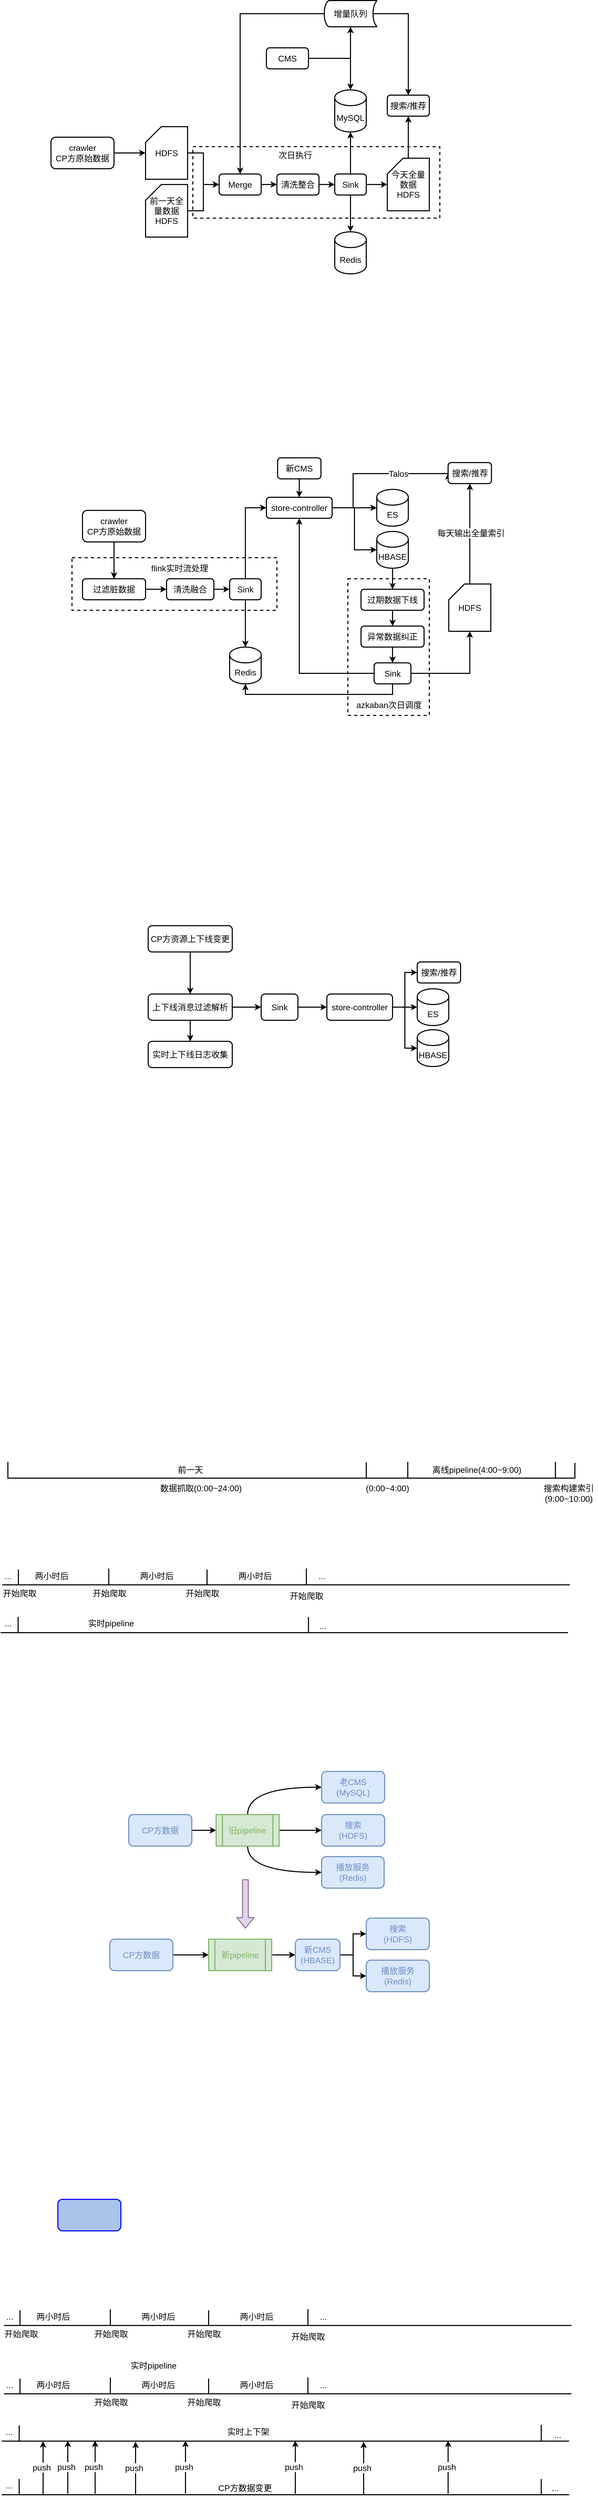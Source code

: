 <mxfile version="14.2.7" type="github">
  <diagram id="VjVRpiudHXe4usmQhJof" name="第 1 页">
    <mxGraphModel dx="1426" dy="844" grid="0" gridSize="10" guides="1" tooltips="1" connect="1" arrows="1" fold="1" page="1" pageScale="1" pageWidth="1169" pageHeight="827" math="0" shadow="0">
      <root>
        <mxCell id="0" />
        <mxCell id="1" parent="0" />
        <mxCell id="4UaUl_g-EKsj6W3iqg6l-78" value="" style="rounded=0;whiteSpace=wrap;html=1;strokeWidth=2;fontSize=16;dashed=1;" vertex="1" parent="1">
          <mxGeometry x="685" y="1210" width="155" height="260" as="geometry" />
        </mxCell>
        <mxCell id="4UaUl_g-EKsj6W3iqg6l-38" value="" style="rounded=0;whiteSpace=wrap;html=1;strokeWidth=2;fontSize=16;dashed=1;" vertex="1" parent="1">
          <mxGeometry x="160" y="1170" width="390" height="100" as="geometry" />
        </mxCell>
        <mxCell id="4UaUl_g-EKsj6W3iqg6l-20" value="" style="rounded=0;whiteSpace=wrap;html=1;strokeWidth=2;fontSize=16;dashed=1;" vertex="1" parent="1">
          <mxGeometry x="390" y="388" width="470" height="136" as="geometry" />
        </mxCell>
        <mxCell id="4UaUl_g-EKsj6W3iqg6l-3" value="" style="edgeStyle=orthogonalEdgeStyle;rounded=0;orthogonalLoop=1;jettySize=auto;html=1;fontSize=16;strokeWidth=2;" edge="1" parent="1" source="4UaUl_g-EKsj6W3iqg6l-1" target="4UaUl_g-EKsj6W3iqg6l-2">
          <mxGeometry relative="1" as="geometry" />
        </mxCell>
        <mxCell id="4UaUl_g-EKsj6W3iqg6l-1" value="crawler&lt;br style=&quot;font-size: 16px;&quot;&gt;CP方原始数据" style="rounded=1;whiteSpace=wrap;html=1;strokeWidth=2;fontSize=16;" vertex="1" parent="1">
          <mxGeometry x="120" y="370" width="120" height="60" as="geometry" />
        </mxCell>
        <mxCell id="4UaUl_g-EKsj6W3iqg6l-6" style="edgeStyle=orthogonalEdgeStyle;rounded=0;orthogonalLoop=1;jettySize=auto;html=1;exitX=1;exitY=0.5;exitDx=0;exitDy=0;exitPerimeter=0;entryX=0;entryY=0.5;entryDx=0;entryDy=0;strokeWidth=2;fontSize=16;" edge="1" parent="1" source="4UaUl_g-EKsj6W3iqg6l-2" target="4UaUl_g-EKsj6W3iqg6l-5">
          <mxGeometry relative="1" as="geometry" />
        </mxCell>
        <mxCell id="4UaUl_g-EKsj6W3iqg6l-2" value="HDFS" style="shape=card;whiteSpace=wrap;html=1;strokeWidth=2;fontSize=16;" vertex="1" parent="1">
          <mxGeometry x="300" y="350" width="80" height="100" as="geometry" />
        </mxCell>
        <mxCell id="4UaUl_g-EKsj6W3iqg6l-7" style="edgeStyle=orthogonalEdgeStyle;rounded=0;orthogonalLoop=1;jettySize=auto;html=1;exitX=1;exitY=0.5;exitDx=0;exitDy=0;exitPerimeter=0;entryX=0;entryY=0.5;entryDx=0;entryDy=0;strokeWidth=2;fontSize=16;" edge="1" parent="1" source="4UaUl_g-EKsj6W3iqg6l-4" target="4UaUl_g-EKsj6W3iqg6l-5">
          <mxGeometry relative="1" as="geometry" />
        </mxCell>
        <mxCell id="4UaUl_g-EKsj6W3iqg6l-4" value="前一天全量数据&lt;br&gt;HDFS" style="shape=card;whiteSpace=wrap;html=1;strokeWidth=2;fontSize=16;" vertex="1" parent="1">
          <mxGeometry x="300" y="460" width="80" height="100" as="geometry" />
        </mxCell>
        <mxCell id="4UaUl_g-EKsj6W3iqg6l-9" value="" style="edgeStyle=orthogonalEdgeStyle;rounded=0;orthogonalLoop=1;jettySize=auto;html=1;strokeWidth=2;fontSize=16;" edge="1" parent="1" source="4UaUl_g-EKsj6W3iqg6l-5" target="4UaUl_g-EKsj6W3iqg6l-8">
          <mxGeometry relative="1" as="geometry" />
        </mxCell>
        <mxCell id="4UaUl_g-EKsj6W3iqg6l-5" value="Merge" style="rounded=1;whiteSpace=wrap;html=1;strokeWidth=2;fontSize=16;" vertex="1" parent="1">
          <mxGeometry x="440" y="440" width="80" height="40" as="geometry" />
        </mxCell>
        <mxCell id="4UaUl_g-EKsj6W3iqg6l-11" value="" style="edgeStyle=orthogonalEdgeStyle;rounded=0;orthogonalLoop=1;jettySize=auto;html=1;strokeWidth=2;fontSize=16;" edge="1" parent="1" source="4UaUl_g-EKsj6W3iqg6l-8" target="4UaUl_g-EKsj6W3iqg6l-10">
          <mxGeometry relative="1" as="geometry" />
        </mxCell>
        <mxCell id="4UaUl_g-EKsj6W3iqg6l-8" value="清洗整合" style="rounded=1;whiteSpace=wrap;html=1;strokeWidth=2;fontSize=16;" vertex="1" parent="1">
          <mxGeometry x="550" y="440" width="80" height="40" as="geometry" />
        </mxCell>
        <mxCell id="4UaUl_g-EKsj6W3iqg6l-13" value="" style="edgeStyle=orthogonalEdgeStyle;rounded=0;orthogonalLoop=1;jettySize=auto;html=1;strokeWidth=2;fontSize=16;" edge="1" parent="1" source="4UaUl_g-EKsj6W3iqg6l-10" target="4UaUl_g-EKsj6W3iqg6l-12">
          <mxGeometry relative="1" as="geometry" />
        </mxCell>
        <mxCell id="4UaUl_g-EKsj6W3iqg6l-15" value="" style="edgeStyle=orthogonalEdgeStyle;rounded=0;orthogonalLoop=1;jettySize=auto;html=1;strokeWidth=2;fontSize=16;" edge="1" parent="1" source="4UaUl_g-EKsj6W3iqg6l-10" target="4UaUl_g-EKsj6W3iqg6l-14">
          <mxGeometry relative="1" as="geometry" />
        </mxCell>
        <mxCell id="4UaUl_g-EKsj6W3iqg6l-17" value="" style="edgeStyle=orthogonalEdgeStyle;rounded=0;orthogonalLoop=1;jettySize=auto;html=1;strokeWidth=2;fontSize=16;" edge="1" parent="1" source="4UaUl_g-EKsj6W3iqg6l-10" target="4UaUl_g-EKsj6W3iqg6l-16">
          <mxGeometry relative="1" as="geometry" />
        </mxCell>
        <mxCell id="4UaUl_g-EKsj6W3iqg6l-10" value="Sink" style="rounded=1;whiteSpace=wrap;html=1;strokeWidth=2;fontSize=16;" vertex="1" parent="1">
          <mxGeometry x="660" y="440" width="60" height="40" as="geometry" />
        </mxCell>
        <mxCell id="4UaUl_g-EKsj6W3iqg6l-19" value="" style="edgeStyle=orthogonalEdgeStyle;rounded=0;orthogonalLoop=1;jettySize=auto;html=1;strokeWidth=2;fontSize=16;" edge="1" parent="1" source="4UaUl_g-EKsj6W3iqg6l-12" target="4UaUl_g-EKsj6W3iqg6l-18">
          <mxGeometry relative="1" as="geometry" />
        </mxCell>
        <mxCell id="4UaUl_g-EKsj6W3iqg6l-12" value="今天全量数据&lt;br&gt;HDFS" style="shape=card;whiteSpace=wrap;html=1;strokeWidth=2;fontSize=16;" vertex="1" parent="1">
          <mxGeometry x="760" y="410" width="80" height="100" as="geometry" />
        </mxCell>
        <mxCell id="4UaUl_g-EKsj6W3iqg6l-14" value="MySQL" style="shape=cylinder3;whiteSpace=wrap;html=1;boundedLbl=1;backgroundOutline=1;size=15;strokeWidth=2;fontSize=16;" vertex="1" parent="1">
          <mxGeometry x="660" y="280" width="60" height="80" as="geometry" />
        </mxCell>
        <mxCell id="4UaUl_g-EKsj6W3iqg6l-16" value="Redis" style="shape=cylinder3;whiteSpace=wrap;html=1;boundedLbl=1;backgroundOutline=1;size=15;strokeWidth=2;fontSize=16;" vertex="1" parent="1">
          <mxGeometry x="660" y="550" width="60" height="80" as="geometry" />
        </mxCell>
        <mxCell id="4UaUl_g-EKsj6W3iqg6l-18" value="搜索/推荐" style="rounded=1;whiteSpace=wrap;html=1;strokeWidth=2;fontSize=16;" vertex="1" parent="1">
          <mxGeometry x="760" y="290" width="80" height="40" as="geometry" />
        </mxCell>
        <mxCell id="4UaUl_g-EKsj6W3iqg6l-21" value="次日执行" style="text;html=1;strokeColor=none;fillColor=none;align=center;verticalAlign=middle;whiteSpace=wrap;rounded=0;dashed=1;fontSize=16;" vertex="1" parent="1">
          <mxGeometry x="545" y="394" width="80" height="20" as="geometry" />
        </mxCell>
        <mxCell id="4UaUl_g-EKsj6W3iqg6l-25" style="edgeStyle=orthogonalEdgeStyle;rounded=0;orthogonalLoop=1;jettySize=auto;html=1;exitX=1;exitY=0.5;exitDx=0;exitDy=0;entryX=0.5;entryY=1;entryDx=0;entryDy=0;entryPerimeter=0;strokeWidth=2;fontSize=16;" edge="1" parent="1" source="4UaUl_g-EKsj6W3iqg6l-23" target="4UaUl_g-EKsj6W3iqg6l-24">
          <mxGeometry relative="1" as="geometry" />
        </mxCell>
        <mxCell id="4UaUl_g-EKsj6W3iqg6l-26" style="edgeStyle=orthogonalEdgeStyle;rounded=0;orthogonalLoop=1;jettySize=auto;html=1;exitX=1;exitY=0.5;exitDx=0;exitDy=0;entryX=0.5;entryY=0;entryDx=0;entryDy=0;entryPerimeter=0;strokeWidth=2;fontSize=16;" edge="1" parent="1" source="4UaUl_g-EKsj6W3iqg6l-23" target="4UaUl_g-EKsj6W3iqg6l-14">
          <mxGeometry relative="1" as="geometry" />
        </mxCell>
        <mxCell id="4UaUl_g-EKsj6W3iqg6l-23" value="CMS" style="rounded=1;whiteSpace=wrap;html=1;strokeWidth=2;fontSize=16;" vertex="1" parent="1">
          <mxGeometry x="530" y="200" width="80" height="40" as="geometry" />
        </mxCell>
        <mxCell id="4UaUl_g-EKsj6W3iqg6l-27" style="edgeStyle=orthogonalEdgeStyle;rounded=0;orthogonalLoop=1;jettySize=auto;html=1;exitX=0.93;exitY=0.5;exitDx=0;exitDy=0;exitPerimeter=0;strokeWidth=2;fontSize=16;" edge="1" parent="1" source="4UaUl_g-EKsj6W3iqg6l-24" target="4UaUl_g-EKsj6W3iqg6l-18">
          <mxGeometry relative="1" as="geometry" />
        </mxCell>
        <mxCell id="4UaUl_g-EKsj6W3iqg6l-29" style="edgeStyle=orthogonalEdgeStyle;rounded=0;orthogonalLoop=1;jettySize=auto;html=1;exitX=0;exitY=0.5;exitDx=0;exitDy=0;exitPerimeter=0;strokeWidth=2;fontSize=16;" edge="1" parent="1" source="4UaUl_g-EKsj6W3iqg6l-24" target="4UaUl_g-EKsj6W3iqg6l-5">
          <mxGeometry relative="1" as="geometry" />
        </mxCell>
        <mxCell id="4UaUl_g-EKsj6W3iqg6l-24" value="增量队列" style="strokeWidth=2;html=1;shape=mxgraph.flowchart.stored_data;whiteSpace=wrap;rounded=0;shadow=0;glass=0;sketch=0;fontSize=16;" vertex="1" parent="1">
          <mxGeometry x="640" y="110" width="100" height="50" as="geometry" />
        </mxCell>
        <mxCell id="4UaUl_g-EKsj6W3iqg6l-33" value="" style="edgeStyle=orthogonalEdgeStyle;rounded=0;orthogonalLoop=1;jettySize=auto;html=1;strokeWidth=2;fontSize=16;" edge="1" parent="1" source="4UaUl_g-EKsj6W3iqg6l-31" target="4UaUl_g-EKsj6W3iqg6l-32">
          <mxGeometry relative="1" as="geometry" />
        </mxCell>
        <mxCell id="4UaUl_g-EKsj6W3iqg6l-31" value="crawler&lt;br style=&quot;font-size: 16px;&quot;&gt;CP方原始数据" style="rounded=1;whiteSpace=wrap;html=1;strokeWidth=2;fontSize=16;" vertex="1" parent="1">
          <mxGeometry x="180" y="1080" width="120" height="60" as="geometry" />
        </mxCell>
        <mxCell id="4UaUl_g-EKsj6W3iqg6l-35" value="" style="edgeStyle=orthogonalEdgeStyle;rounded=0;orthogonalLoop=1;jettySize=auto;html=1;strokeWidth=2;fontSize=16;" edge="1" parent="1" source="4UaUl_g-EKsj6W3iqg6l-32" target="4UaUl_g-EKsj6W3iqg6l-34">
          <mxGeometry relative="1" as="geometry" />
        </mxCell>
        <mxCell id="4UaUl_g-EKsj6W3iqg6l-32" value="过滤脏数据" style="rounded=1;whiteSpace=wrap;html=1;strokeWidth=2;fontSize=16;" vertex="1" parent="1">
          <mxGeometry x="180" y="1210" width="120" height="40" as="geometry" />
        </mxCell>
        <mxCell id="4UaUl_g-EKsj6W3iqg6l-37" value="" style="edgeStyle=orthogonalEdgeStyle;rounded=0;orthogonalLoop=1;jettySize=auto;html=1;strokeWidth=2;fontSize=16;" edge="1" parent="1" source="4UaUl_g-EKsj6W3iqg6l-34" target="4UaUl_g-EKsj6W3iqg6l-36">
          <mxGeometry relative="1" as="geometry" />
        </mxCell>
        <mxCell id="4UaUl_g-EKsj6W3iqg6l-34" value="清洗融合" style="rounded=1;whiteSpace=wrap;html=1;strokeWidth=2;fontSize=16;" vertex="1" parent="1">
          <mxGeometry x="340" y="1210" width="90" height="40" as="geometry" />
        </mxCell>
        <mxCell id="4UaUl_g-EKsj6W3iqg6l-53" value="" style="edgeStyle=orthogonalEdgeStyle;rounded=0;orthogonalLoop=1;jettySize=auto;html=1;strokeWidth=2;fontSize=16;" edge="1" parent="1" source="4UaUl_g-EKsj6W3iqg6l-36" target="4UaUl_g-EKsj6W3iqg6l-52">
          <mxGeometry relative="1" as="geometry" />
        </mxCell>
        <mxCell id="4UaUl_g-EKsj6W3iqg6l-63" style="edgeStyle=orthogonalEdgeStyle;rounded=0;orthogonalLoop=1;jettySize=auto;html=1;exitX=0.5;exitY=0;exitDx=0;exitDy=0;entryX=0;entryY=0.5;entryDx=0;entryDy=0;strokeWidth=2;fontSize=16;" edge="1" parent="1" source="4UaUl_g-EKsj6W3iqg6l-36" target="4UaUl_g-EKsj6W3iqg6l-41">
          <mxGeometry relative="1" as="geometry" />
        </mxCell>
        <mxCell id="4UaUl_g-EKsj6W3iqg6l-36" value="Sink" style="rounded=1;whiteSpace=wrap;html=1;strokeWidth=2;fontSize=16;" vertex="1" parent="1">
          <mxGeometry x="460" y="1210" width="60" height="40" as="geometry" />
        </mxCell>
        <mxCell id="4UaUl_g-EKsj6W3iqg6l-39" value="flink实时流处理" style="text;html=1;strokeColor=none;fillColor=none;align=center;verticalAlign=middle;whiteSpace=wrap;rounded=0;dashed=1;fontSize=16;" vertex="1" parent="1">
          <mxGeometry x="300" y="1180" width="130" height="20" as="geometry" />
        </mxCell>
        <mxCell id="4UaUl_g-EKsj6W3iqg6l-65" value="" style="edgeStyle=orthogonalEdgeStyle;rounded=0;orthogonalLoop=1;jettySize=auto;html=1;strokeWidth=2;fontSize=16;" edge="1" parent="1" source="4UaUl_g-EKsj6W3iqg6l-41" target="4UaUl_g-EKsj6W3iqg6l-45">
          <mxGeometry relative="1" as="geometry" />
        </mxCell>
        <mxCell id="4UaUl_g-EKsj6W3iqg6l-66" style="edgeStyle=orthogonalEdgeStyle;rounded=0;orthogonalLoop=1;jettySize=auto;html=1;exitX=1;exitY=0.5;exitDx=0;exitDy=0;entryX=0;entryY=0.5;entryDx=0;entryDy=0;entryPerimeter=0;strokeWidth=2;fontSize=16;" edge="1" parent="1" source="4UaUl_g-EKsj6W3iqg6l-41" target="4UaUl_g-EKsj6W3iqg6l-50">
          <mxGeometry relative="1" as="geometry" />
        </mxCell>
        <mxCell id="4UaUl_g-EKsj6W3iqg6l-67" style="edgeStyle=orthogonalEdgeStyle;rounded=0;orthogonalLoop=1;jettySize=auto;html=1;exitX=1;exitY=0.5;exitDx=0;exitDy=0;entryX=0;entryY=0.5;entryDx=0;entryDy=0;strokeWidth=2;fontSize=16;" edge="1" parent="1" source="4UaUl_g-EKsj6W3iqg6l-41" target="4UaUl_g-EKsj6W3iqg6l-55">
          <mxGeometry relative="1" as="geometry">
            <Array as="points">
              <mxPoint x="695" y="1075" />
              <mxPoint x="695" y="1010" />
            </Array>
          </mxGeometry>
        </mxCell>
        <mxCell id="4UaUl_g-EKsj6W3iqg6l-68" value="Talos" style="edgeLabel;html=1;align=center;verticalAlign=middle;resizable=0;points=[];fontSize=16;" vertex="1" connectable="0" parent="4UaUl_g-EKsj6W3iqg6l-67">
          <mxGeometry x="0.333" relative="1" as="geometry">
            <mxPoint as="offset" />
          </mxGeometry>
        </mxCell>
        <mxCell id="4UaUl_g-EKsj6W3iqg6l-41" value="store-controller" style="rounded=1;whiteSpace=wrap;html=1;strokeWidth=2;fontSize=16;" vertex="1" parent="1">
          <mxGeometry x="530" y="1055" width="125" height="40" as="geometry" />
        </mxCell>
        <mxCell id="4UaUl_g-EKsj6W3iqg6l-44" style="edgeStyle=orthogonalEdgeStyle;rounded=0;orthogonalLoop=1;jettySize=auto;html=1;exitX=0.5;exitY=1;exitDx=0;exitDy=0;strokeWidth=2;fontSize=16;" edge="1" parent="1" source="4UaUl_g-EKsj6W3iqg6l-43" target="4UaUl_g-EKsj6W3iqg6l-41">
          <mxGeometry relative="1" as="geometry" />
        </mxCell>
        <mxCell id="4UaUl_g-EKsj6W3iqg6l-43" value="新CMS" style="rounded=1;whiteSpace=wrap;html=1;strokeWidth=2;fontSize=16;" vertex="1" parent="1">
          <mxGeometry x="551.25" y="980" width="82.5" height="40" as="geometry" />
        </mxCell>
        <mxCell id="4UaUl_g-EKsj6W3iqg6l-45" value="ES" style="shape=cylinder3;whiteSpace=wrap;html=1;boundedLbl=1;backgroundOutline=1;size=15;strokeWidth=2;fontSize=16;" vertex="1" parent="1">
          <mxGeometry x="740" y="1040" width="60" height="70" as="geometry" />
        </mxCell>
        <mxCell id="4UaUl_g-EKsj6W3iqg6l-71" value="" style="edgeStyle=orthogonalEdgeStyle;rounded=0;orthogonalLoop=1;jettySize=auto;html=1;strokeWidth=2;fontSize=16;" edge="1" parent="1" source="4UaUl_g-EKsj6W3iqg6l-50" target="4UaUl_g-EKsj6W3iqg6l-61">
          <mxGeometry relative="1" as="geometry" />
        </mxCell>
        <mxCell id="4UaUl_g-EKsj6W3iqg6l-50" value="HBASE" style="shape=cylinder3;whiteSpace=wrap;html=1;boundedLbl=1;backgroundOutline=1;size=15;strokeWidth=2;fontSize=16;" vertex="1" parent="1">
          <mxGeometry x="740" y="1120" width="60" height="70" as="geometry" />
        </mxCell>
        <mxCell id="4UaUl_g-EKsj6W3iqg6l-52" value="Redis" style="shape=cylinder3;whiteSpace=wrap;html=1;boundedLbl=1;backgroundOutline=1;size=15;strokeWidth=2;fontSize=16;" vertex="1" parent="1">
          <mxGeometry x="460" y="1340" width="60" height="70" as="geometry" />
        </mxCell>
        <mxCell id="4UaUl_g-EKsj6W3iqg6l-60" style="edgeStyle=orthogonalEdgeStyle;rounded=0;orthogonalLoop=1;jettySize=auto;html=1;exitX=0.5;exitY=0;exitDx=0;exitDy=0;exitPerimeter=0;strokeWidth=2;fontSize=16;" edge="1" parent="1" source="4UaUl_g-EKsj6W3iqg6l-54" target="4UaUl_g-EKsj6W3iqg6l-55">
          <mxGeometry relative="1" as="geometry" />
        </mxCell>
        <mxCell id="4UaUl_g-EKsj6W3iqg6l-80" value="每天输出全量索引" style="edgeLabel;html=1;align=center;verticalAlign=middle;resizable=0;points=[];fontSize=16;" vertex="1" connectable="0" parent="4UaUl_g-EKsj6W3iqg6l-60">
          <mxGeometry x="0.016" y="-2" relative="1" as="geometry">
            <mxPoint as="offset" />
          </mxGeometry>
        </mxCell>
        <mxCell id="4UaUl_g-EKsj6W3iqg6l-54" value="HDFS" style="shape=card;whiteSpace=wrap;html=1;strokeWidth=2;fontSize=16;" vertex="1" parent="1">
          <mxGeometry x="877" y="1220" width="80" height="90" as="geometry" />
        </mxCell>
        <mxCell id="4UaUl_g-EKsj6W3iqg6l-55" value="搜索/推荐" style="rounded=1;whiteSpace=wrap;html=1;strokeWidth=2;fontSize=16;" vertex="1" parent="1">
          <mxGeometry x="875.75" y="989" width="82.5" height="40" as="geometry" />
        </mxCell>
        <mxCell id="4UaUl_g-EKsj6W3iqg6l-72" value="" style="edgeStyle=orthogonalEdgeStyle;rounded=0;orthogonalLoop=1;jettySize=auto;html=1;strokeWidth=2;fontSize=16;" edge="1" parent="1" source="4UaUl_g-EKsj6W3iqg6l-61" target="4UaUl_g-EKsj6W3iqg6l-62">
          <mxGeometry relative="1" as="geometry" />
        </mxCell>
        <mxCell id="4UaUl_g-EKsj6W3iqg6l-61" value="过期数据下线" style="rounded=1;whiteSpace=wrap;html=1;strokeWidth=2;fontSize=16;" vertex="1" parent="1">
          <mxGeometry x="710" y="1230" width="120" height="40" as="geometry" />
        </mxCell>
        <mxCell id="4UaUl_g-EKsj6W3iqg6l-74" value="" style="edgeStyle=orthogonalEdgeStyle;rounded=0;orthogonalLoop=1;jettySize=auto;html=1;strokeWidth=2;fontSize=16;" edge="1" parent="1" source="4UaUl_g-EKsj6W3iqg6l-62" target="4UaUl_g-EKsj6W3iqg6l-73">
          <mxGeometry relative="1" as="geometry" />
        </mxCell>
        <mxCell id="4UaUl_g-EKsj6W3iqg6l-62" value="异常数据纠正" style="rounded=1;whiteSpace=wrap;html=1;strokeWidth=2;fontSize=16;" vertex="1" parent="1">
          <mxGeometry x="710" y="1300" width="120" height="40" as="geometry" />
        </mxCell>
        <mxCell id="4UaUl_g-EKsj6W3iqg6l-75" style="edgeStyle=orthogonalEdgeStyle;rounded=0;orthogonalLoop=1;jettySize=auto;html=1;exitX=0;exitY=0.5;exitDx=0;exitDy=0;entryX=0.5;entryY=1;entryDx=0;entryDy=0;strokeWidth=2;fontSize=16;" edge="1" parent="1" source="4UaUl_g-EKsj6W3iqg6l-73" target="4UaUl_g-EKsj6W3iqg6l-41">
          <mxGeometry relative="1" as="geometry" />
        </mxCell>
        <mxCell id="4UaUl_g-EKsj6W3iqg6l-76" style="edgeStyle=orthogonalEdgeStyle;rounded=0;orthogonalLoop=1;jettySize=auto;html=1;exitX=0.5;exitY=1;exitDx=0;exitDy=0;entryX=0.5;entryY=1;entryDx=0;entryDy=0;entryPerimeter=0;strokeWidth=2;fontSize=16;" edge="1" parent="1" source="4UaUl_g-EKsj6W3iqg6l-73" target="4UaUl_g-EKsj6W3iqg6l-52">
          <mxGeometry relative="1" as="geometry" />
        </mxCell>
        <mxCell id="4UaUl_g-EKsj6W3iqg6l-77" style="edgeStyle=orthogonalEdgeStyle;rounded=0;orthogonalLoop=1;jettySize=auto;html=1;exitX=1;exitY=0.5;exitDx=0;exitDy=0;strokeWidth=2;fontSize=16;" edge="1" parent="1" source="4UaUl_g-EKsj6W3iqg6l-73" target="4UaUl_g-EKsj6W3iqg6l-54">
          <mxGeometry relative="1" as="geometry" />
        </mxCell>
        <mxCell id="4UaUl_g-EKsj6W3iqg6l-73" value="Sink" style="rounded=1;whiteSpace=wrap;html=1;strokeWidth=2;fontSize=16;" vertex="1" parent="1">
          <mxGeometry x="735" y="1370" width="70" height="40" as="geometry" />
        </mxCell>
        <mxCell id="4UaUl_g-EKsj6W3iqg6l-79" value="azkaban次日调度" style="text;html=1;align=center;verticalAlign=middle;resizable=0;points=[];autosize=1;fontSize=16;" vertex="1" parent="1">
          <mxGeometry x="692.5" y="1440" width="140" height="20" as="geometry" />
        </mxCell>
        <mxCell id="4UaUl_g-EKsj6W3iqg6l-83" value="" style="edgeStyle=orthogonalEdgeStyle;rounded=0;orthogonalLoop=1;jettySize=auto;html=1;strokeWidth=2;fontSize=16;" edge="1" parent="1" source="4UaUl_g-EKsj6W3iqg6l-81" target="4UaUl_g-EKsj6W3iqg6l-82">
          <mxGeometry relative="1" as="geometry" />
        </mxCell>
        <mxCell id="4UaUl_g-EKsj6W3iqg6l-81" value="CP方资源上下线变更" style="rounded=1;whiteSpace=wrap;html=1;strokeWidth=2;fontSize=16;" vertex="1" parent="1">
          <mxGeometry x="305" y="1870" width="160" height="50" as="geometry" />
        </mxCell>
        <mxCell id="4UaUl_g-EKsj6W3iqg6l-85" value="" style="edgeStyle=orthogonalEdgeStyle;rounded=0;orthogonalLoop=1;jettySize=auto;html=1;strokeWidth=2;fontSize=16;" edge="1" parent="1" source="4UaUl_g-EKsj6W3iqg6l-82" target="4UaUl_g-EKsj6W3iqg6l-84">
          <mxGeometry relative="1" as="geometry" />
        </mxCell>
        <mxCell id="4UaUl_g-EKsj6W3iqg6l-89" value="" style="edgeStyle=orthogonalEdgeStyle;rounded=0;orthogonalLoop=1;jettySize=auto;html=1;strokeWidth=2;fontSize=16;" edge="1" parent="1" source="4UaUl_g-EKsj6W3iqg6l-82" target="4UaUl_g-EKsj6W3iqg6l-88">
          <mxGeometry relative="1" as="geometry" />
        </mxCell>
        <mxCell id="4UaUl_g-EKsj6W3iqg6l-82" value="上下线消息过滤解析" style="rounded=1;whiteSpace=wrap;html=1;strokeWidth=2;fontSize=16;" vertex="1" parent="1">
          <mxGeometry x="305" y="2000" width="160" height="50" as="geometry" />
        </mxCell>
        <mxCell id="4UaUl_g-EKsj6W3iqg6l-87" value="" style="edgeStyle=orthogonalEdgeStyle;rounded=0;orthogonalLoop=1;jettySize=auto;html=1;strokeWidth=2;fontSize=16;" edge="1" parent="1" source="4UaUl_g-EKsj6W3iqg6l-84" target="4UaUl_g-EKsj6W3iqg6l-86">
          <mxGeometry relative="1" as="geometry" />
        </mxCell>
        <mxCell id="4UaUl_g-EKsj6W3iqg6l-84" value="Sink" style="rounded=1;whiteSpace=wrap;html=1;strokeWidth=2;fontSize=16;" vertex="1" parent="1">
          <mxGeometry x="520" y="2000" width="70" height="50" as="geometry" />
        </mxCell>
        <mxCell id="4UaUl_g-EKsj6W3iqg6l-94" value="" style="edgeStyle=orthogonalEdgeStyle;rounded=0;orthogonalLoop=1;jettySize=auto;html=1;strokeWidth=2;fontSize=16;" edge="1" parent="1" source="4UaUl_g-EKsj6W3iqg6l-86" target="4UaUl_g-EKsj6W3iqg6l-91">
          <mxGeometry relative="1" as="geometry" />
        </mxCell>
        <mxCell id="4UaUl_g-EKsj6W3iqg6l-95" style="edgeStyle=orthogonalEdgeStyle;rounded=0;orthogonalLoop=1;jettySize=auto;html=1;exitX=1;exitY=0.5;exitDx=0;exitDy=0;entryX=0;entryY=0.5;entryDx=0;entryDy=0;entryPerimeter=0;strokeWidth=2;fontSize=16;" edge="1" parent="1" source="4UaUl_g-EKsj6W3iqg6l-86" target="4UaUl_g-EKsj6W3iqg6l-92">
          <mxGeometry relative="1" as="geometry" />
        </mxCell>
        <mxCell id="4UaUl_g-EKsj6W3iqg6l-96" style="edgeStyle=orthogonalEdgeStyle;rounded=0;orthogonalLoop=1;jettySize=auto;html=1;exitX=1;exitY=0.5;exitDx=0;exitDy=0;entryX=0;entryY=0.5;entryDx=0;entryDy=0;strokeWidth=2;fontSize=16;" edge="1" parent="1" source="4UaUl_g-EKsj6W3iqg6l-86" target="4UaUl_g-EKsj6W3iqg6l-93">
          <mxGeometry relative="1" as="geometry" />
        </mxCell>
        <mxCell id="4UaUl_g-EKsj6W3iqg6l-86" value="store-controller" style="rounded=1;whiteSpace=wrap;html=1;strokeWidth=2;fontSize=16;" vertex="1" parent="1">
          <mxGeometry x="645" y="2000" width="125" height="50" as="geometry" />
        </mxCell>
        <mxCell id="4UaUl_g-EKsj6W3iqg6l-88" value="实时上下线日志收集" style="rounded=1;whiteSpace=wrap;html=1;strokeWidth=2;fontSize=16;" vertex="1" parent="1">
          <mxGeometry x="305" y="2090" width="160" height="50" as="geometry" />
        </mxCell>
        <mxCell id="4UaUl_g-EKsj6W3iqg6l-91" value="ES" style="shape=cylinder3;whiteSpace=wrap;html=1;boundedLbl=1;backgroundOutline=1;size=15;strokeWidth=2;fontSize=16;" vertex="1" parent="1">
          <mxGeometry x="817" y="1990" width="60" height="70" as="geometry" />
        </mxCell>
        <mxCell id="4UaUl_g-EKsj6W3iqg6l-92" value="HBASE" style="shape=cylinder3;whiteSpace=wrap;html=1;boundedLbl=1;backgroundOutline=1;size=15;strokeWidth=2;fontSize=16;" vertex="1" parent="1">
          <mxGeometry x="817" y="2068" width="60" height="70" as="geometry" />
        </mxCell>
        <mxCell id="4UaUl_g-EKsj6W3iqg6l-93" value="搜索/推荐" style="rounded=1;whiteSpace=wrap;html=1;strokeWidth=2;fontSize=16;" vertex="1" parent="1">
          <mxGeometry x="817" y="1939" width="82.5" height="40" as="geometry" />
        </mxCell>
        <mxCell id="4UaUl_g-EKsj6W3iqg6l-98" value="" style="endArrow=none;html=1;strokeWidth=2;fontSize=16;" edge="1" parent="1">
          <mxGeometry width="50" height="50" relative="1" as="geometry">
            <mxPoint x="37" y="2921" as="sourcePoint" />
            <mxPoint x="1117" y="2921" as="targetPoint" />
          </mxGeometry>
        </mxCell>
        <mxCell id="4UaUl_g-EKsj6W3iqg6l-99" value="" style="endArrow=none;html=1;strokeWidth=2;fontSize=16;" edge="1" parent="1">
          <mxGeometry width="50" height="50" relative="1" as="geometry">
            <mxPoint x="38" y="2920" as="sourcePoint" />
            <mxPoint x="38" y="2890" as="targetPoint" />
          </mxGeometry>
        </mxCell>
        <mxCell id="4UaUl_g-EKsj6W3iqg6l-101" value="" style="endArrow=none;html=1;strokeWidth=2;fontSize=16;" edge="1" parent="1">
          <mxGeometry width="50" height="50" relative="1" as="geometry">
            <mxPoint x="1117" y="2922" as="sourcePoint" />
            <mxPoint x="1117" y="2892" as="targetPoint" />
          </mxGeometry>
        </mxCell>
        <mxCell id="4UaUl_g-EKsj6W3iqg6l-102" value="" style="endArrow=none;html=1;strokeWidth=2;fontSize=16;" edge="1" parent="1">
          <mxGeometry width="50" height="50" relative="1" as="geometry">
            <mxPoint x="720" y="2921" as="sourcePoint" />
            <mxPoint x="720" y="2891" as="targetPoint" />
          </mxGeometry>
        </mxCell>
        <mxCell id="4UaUl_g-EKsj6W3iqg6l-103" value="" style="endArrow=none;html=1;strokeWidth=2;fontSize=16;" edge="1" parent="1">
          <mxGeometry width="50" height="50" relative="1" as="geometry">
            <mxPoint x="799" y="2920" as="sourcePoint" />
            <mxPoint x="799" y="2890" as="targetPoint" />
          </mxGeometry>
        </mxCell>
        <mxCell id="4UaUl_g-EKsj6W3iqg6l-104" value="" style="endArrow=none;html=1;strokeWidth=2;fontSize=16;" edge="1" parent="1">
          <mxGeometry width="50" height="50" relative="1" as="geometry">
            <mxPoint x="1080" y="2920" as="sourcePoint" />
            <mxPoint x="1080" y="2890" as="targetPoint" />
          </mxGeometry>
        </mxCell>
        <mxCell id="4UaUl_g-EKsj6W3iqg6l-106" value="数据抓取(0:00~24:00)" style="text;html=1;align=center;verticalAlign=middle;resizable=0;points=[];autosize=1;fontSize=16;" vertex="1" parent="1">
          <mxGeometry x="320" y="2930" width="170" height="20" as="geometry" />
        </mxCell>
        <mxCell id="4UaUl_g-EKsj6W3iqg6l-108" value="前一天" style="text;html=1;align=center;verticalAlign=middle;resizable=0;points=[];autosize=1;fontSize=16;" vertex="1" parent="1">
          <mxGeometry x="355" y="2895" width="60" height="20" as="geometry" />
        </mxCell>
        <mxCell id="4UaUl_g-EKsj6W3iqg6l-109" value="(0:00~4:00)" style="text;html=1;align=center;verticalAlign=middle;resizable=0;points=[];autosize=1;fontSize=16;" vertex="1" parent="1">
          <mxGeometry x="710" y="2930" width="100" height="20" as="geometry" />
        </mxCell>
        <mxCell id="4UaUl_g-EKsj6W3iqg6l-110" value="搜索构建索引&lt;br&gt;(9:00~10:00)" style="text;html=1;align=center;verticalAlign=middle;resizable=0;points=[];autosize=1;fontSize=16;" vertex="1" parent="1">
          <mxGeometry x="1050" y="2930" width="110" height="40" as="geometry" />
        </mxCell>
        <mxCell id="4UaUl_g-EKsj6W3iqg6l-111" value="离线pipeline(4:00~9:00)" style="text;html=1;align=center;verticalAlign=middle;resizable=0;points=[];autosize=1;fontSize=16;" vertex="1" parent="1">
          <mxGeometry x="840" y="2895" width="180" height="20" as="geometry" />
        </mxCell>
        <mxCell id="4UaUl_g-EKsj6W3iqg6l-120" value="&lt;font color=&quot;#6c8ebf&quot;&gt;老CMS&lt;br&gt;(MySQL)&lt;/font&gt;" style="rounded=1;whiteSpace=wrap;html=1;strokeWidth=2;fontSize=16;fillColor=#dae8fc;strokeColor=#6c8ebf;" vertex="1" parent="1">
          <mxGeometry x="635" y="3479" width="120" height="60" as="geometry" />
        </mxCell>
        <mxCell id="4UaUl_g-EKsj6W3iqg6l-121" value="&lt;font color=&quot;#6c8ebf&quot;&gt;播放服务&lt;br&gt;(Redis)&lt;/font&gt;" style="rounded=1;whiteSpace=wrap;html=1;strokeWidth=2;fontSize=16;fillColor=#dae8fc;strokeColor=#6c8ebf;" vertex="1" parent="1">
          <mxGeometry x="635" y="3641" width="119" height="60" as="geometry" />
        </mxCell>
        <mxCell id="4UaUl_g-EKsj6W3iqg6l-149" style="edgeStyle=orthogonalEdgeStyle;rounded=0;orthogonalLoop=1;jettySize=auto;html=1;exitX=1;exitY=0.5;exitDx=0;exitDy=0;strokeWidth=2;fontSize=16;" edge="1" parent="1" source="4UaUl_g-EKsj6W3iqg6l-127" target="4UaUl_g-EKsj6W3iqg6l-147">
          <mxGeometry relative="1" as="geometry" />
        </mxCell>
        <mxCell id="4UaUl_g-EKsj6W3iqg6l-156" style="edgeStyle=orthogonalEdgeStyle;rounded=0;orthogonalLoop=1;jettySize=auto;html=1;exitX=0.5;exitY=0;exitDx=0;exitDy=0;entryX=0;entryY=0.5;entryDx=0;entryDy=0;strokeWidth=2;fontSize=16;curved=1;" edge="1" parent="1" source="4UaUl_g-EKsj6W3iqg6l-127" target="4UaUl_g-EKsj6W3iqg6l-120">
          <mxGeometry relative="1" as="geometry" />
        </mxCell>
        <mxCell id="4UaUl_g-EKsj6W3iqg6l-157" style="edgeStyle=orthogonalEdgeStyle;curved=1;rounded=0;orthogonalLoop=1;jettySize=auto;html=1;exitX=0.5;exitY=1;exitDx=0;exitDy=0;entryX=0;entryY=0.5;entryDx=0;entryDy=0;strokeWidth=2;fontSize=16;" edge="1" parent="1" source="4UaUl_g-EKsj6W3iqg6l-127" target="4UaUl_g-EKsj6W3iqg6l-121">
          <mxGeometry relative="1" as="geometry" />
        </mxCell>
        <mxCell id="4UaUl_g-EKsj6W3iqg6l-127" value="&lt;font color=&quot;#82b366&quot;&gt;旧pipeline&lt;/font&gt;" style="shape=process;whiteSpace=wrap;html=1;backgroundOutline=1;strokeColor=#82b366;strokeWidth=2;fillColor=#d5e8d4;fontSize=16;" vertex="1" parent="1">
          <mxGeometry x="434.25" y="3561" width="120" height="60" as="geometry" />
        </mxCell>
        <mxCell id="4UaUl_g-EKsj6W3iqg6l-132" value="" style="shape=flexArrow;endArrow=classic;html=1;strokeWidth=2;fontSize=16;fillColor=#e1d5e7;strokeColor=#9673a6;" edge="1" parent="1">
          <mxGeometry width="50" height="50" relative="1" as="geometry">
            <mxPoint x="490" y="3684" as="sourcePoint" />
            <mxPoint x="490" y="3778" as="targetPoint" />
          </mxGeometry>
        </mxCell>
        <mxCell id="4UaUl_g-EKsj6W3iqg6l-135" value="" style="edgeStyle=orthogonalEdgeStyle;rounded=0;orthogonalLoop=1;jettySize=auto;html=1;strokeWidth=2;fontSize=16;" edge="1" parent="1" source="4UaUl_g-EKsj6W3iqg6l-133" target="4UaUl_g-EKsj6W3iqg6l-134">
          <mxGeometry relative="1" as="geometry" />
        </mxCell>
        <mxCell id="4UaUl_g-EKsj6W3iqg6l-133" value="&lt;font color=&quot;#82b366&quot;&gt;新pipeline&lt;/font&gt;" style="shape=process;whiteSpace=wrap;html=1;backgroundOutline=1;strokeColor=#82b366;strokeWidth=2;fillColor=#d5e8d4;fontSize=16;" vertex="1" parent="1">
          <mxGeometry x="420" y="3798" width="120" height="60" as="geometry" />
        </mxCell>
        <mxCell id="4UaUl_g-EKsj6W3iqg6l-144" value="" style="edgeStyle=orthogonalEdgeStyle;rounded=0;orthogonalLoop=1;jettySize=auto;html=1;strokeWidth=2;fontSize=16;" edge="1" parent="1" source="4UaUl_g-EKsj6W3iqg6l-134" target="4UaUl_g-EKsj6W3iqg6l-143">
          <mxGeometry relative="1" as="geometry" />
        </mxCell>
        <mxCell id="4UaUl_g-EKsj6W3iqg6l-145" style="edgeStyle=orthogonalEdgeStyle;rounded=0;orthogonalLoop=1;jettySize=auto;html=1;exitX=1;exitY=0.5;exitDx=0;exitDy=0;entryX=0;entryY=0.5;entryDx=0;entryDy=0;strokeWidth=2;fontSize=16;" edge="1" parent="1" source="4UaUl_g-EKsj6W3iqg6l-134" target="4UaUl_g-EKsj6W3iqg6l-138">
          <mxGeometry relative="1" as="geometry" />
        </mxCell>
        <mxCell id="4UaUl_g-EKsj6W3iqg6l-134" value="&lt;font color=&quot;#6c8ebf&quot;&gt;新CMS&lt;br&gt;(HBASE)&lt;/font&gt;" style="rounded=1;whiteSpace=wrap;html=1;strokeWidth=2;fontSize=16;fillColor=#dae8fc;strokeColor=#6c8ebf;" vertex="1" parent="1">
          <mxGeometry x="585" y="3798" width="85" height="60" as="geometry" />
        </mxCell>
        <mxCell id="4UaUl_g-EKsj6W3iqg6l-138" value="&lt;font color=&quot;#6c8ebf&quot;&gt;搜索&lt;br&gt;(HDFS)&lt;/font&gt;" style="rounded=1;whiteSpace=wrap;html=1;strokeWidth=2;fontSize=16;fillColor=#dae8fc;strokeColor=#6c8ebf;" vertex="1" parent="1">
          <mxGeometry x="720" y="3758" width="120" height="60" as="geometry" />
        </mxCell>
        <mxCell id="4UaUl_g-EKsj6W3iqg6l-143" value="&lt;font color=&quot;#6c8ebf&quot;&gt;播放服务&lt;br&gt;(Redis)&lt;/font&gt;" style="rounded=1;whiteSpace=wrap;html=1;strokeWidth=2;fontSize=16;fillColor=#dae8fc;strokeColor=#6c8ebf;" vertex="1" parent="1">
          <mxGeometry x="720" y="3838" width="120" height="60" as="geometry" />
        </mxCell>
        <mxCell id="4UaUl_g-EKsj6W3iqg6l-147" value="&lt;font color=&quot;#6c8ebf&quot;&gt;搜索&lt;br&gt;(HDFS)&lt;/font&gt;" style="rounded=1;whiteSpace=wrap;html=1;strokeWidth=2;fontSize=16;fillColor=#dae8fc;strokeColor=#6c8ebf;" vertex="1" parent="1">
          <mxGeometry x="635" y="3561" width="120" height="60" as="geometry" />
        </mxCell>
        <mxCell id="4UaUl_g-EKsj6W3iqg6l-155" value="" style="edgeStyle=orthogonalEdgeStyle;rounded=0;orthogonalLoop=1;jettySize=auto;html=1;strokeWidth=2;fontSize=16;" edge="1" parent="1" source="4UaUl_g-EKsj6W3iqg6l-151" target="4UaUl_g-EKsj6W3iqg6l-127">
          <mxGeometry relative="1" as="geometry" />
        </mxCell>
        <mxCell id="4UaUl_g-EKsj6W3iqg6l-151" value="&lt;font color=&quot;#6c8ebf&quot;&gt;CP方数据&lt;/font&gt;" style="rounded=1;whiteSpace=wrap;html=1;strokeWidth=2;fontSize=16;fillColor=#dae8fc;strokeColor=#6c8ebf;" vertex="1" parent="1">
          <mxGeometry x="268" y="3561" width="120" height="60" as="geometry" />
        </mxCell>
        <mxCell id="4UaUl_g-EKsj6W3iqg6l-154" value="" style="edgeStyle=orthogonalEdgeStyle;rounded=0;orthogonalLoop=1;jettySize=auto;html=1;strokeWidth=2;fontSize=16;" edge="1" parent="1" source="4UaUl_g-EKsj6W3iqg6l-153" target="4UaUl_g-EKsj6W3iqg6l-133">
          <mxGeometry relative="1" as="geometry" />
        </mxCell>
        <mxCell id="4UaUl_g-EKsj6W3iqg6l-153" value="&lt;font color=&quot;#6c8ebf&quot;&gt;CP方数据&lt;/font&gt;" style="rounded=1;whiteSpace=wrap;html=1;strokeWidth=2;fontSize=16;fillColor=#dae8fc;strokeColor=#6c8ebf;" vertex="1" parent="1">
          <mxGeometry x="232" y="3798" width="120" height="60" as="geometry" />
        </mxCell>
        <mxCell id="4UaUl_g-EKsj6W3iqg6l-159" value="" style="endArrow=none;html=1;strokeWidth=2;fontSize=16;" edge="1" parent="1">
          <mxGeometry width="50" height="50" relative="1" as="geometry">
            <mxPoint x="27.5" y="3124" as="sourcePoint" />
            <mxPoint x="1107.5" y="3124" as="targetPoint" />
          </mxGeometry>
        </mxCell>
        <mxCell id="4UaUl_g-EKsj6W3iqg6l-160" value="" style="endArrow=none;html=1;strokeWidth=2;fontSize=16;" edge="1" parent="1">
          <mxGeometry width="50" height="50" relative="1" as="geometry">
            <mxPoint x="58" y="3125" as="sourcePoint" />
            <mxPoint x="58" y="3095" as="targetPoint" />
          </mxGeometry>
        </mxCell>
        <mxCell id="4UaUl_g-EKsj6W3iqg6l-162" value="" style="endArrow=none;html=1;strokeWidth=2;fontSize=16;" edge="1" parent="1">
          <mxGeometry width="50" height="50" relative="1" as="geometry">
            <mxPoint x="230" y="3123" as="sourcePoint" />
            <mxPoint x="230" y="3093" as="targetPoint" />
          </mxGeometry>
        </mxCell>
        <mxCell id="4UaUl_g-EKsj6W3iqg6l-170" value="两小时后" style="text;html=1;align=center;verticalAlign=middle;resizable=0;points=[];autosize=1;fontSize=16;" vertex="1" parent="1">
          <mxGeometry x="84" y="3095" width="74" height="23" as="geometry" />
        </mxCell>
        <mxCell id="4UaUl_g-EKsj6W3iqg6l-176" value="" style="endArrow=none;html=1;strokeWidth=2;fontSize=16;" edge="1" parent="1">
          <mxGeometry width="50" height="50" relative="1" as="geometry">
            <mxPoint x="417" y="3125" as="sourcePoint" />
            <mxPoint x="417" y="3095" as="targetPoint" />
            <Array as="points">
              <mxPoint x="417" y="3108" />
            </Array>
          </mxGeometry>
        </mxCell>
        <mxCell id="4UaUl_g-EKsj6W3iqg6l-177" value="两小时后" style="text;html=1;align=center;verticalAlign=middle;resizable=0;points=[];autosize=1;fontSize=16;" vertex="1" parent="1">
          <mxGeometry x="284" y="3095" width="74" height="23" as="geometry" />
        </mxCell>
        <mxCell id="4UaUl_g-EKsj6W3iqg6l-178" value="" style="endArrow=none;html=1;strokeWidth=2;fontSize=16;" edge="1" parent="1">
          <mxGeometry width="50" height="50" relative="1" as="geometry">
            <mxPoint x="606" y="3123" as="sourcePoint" />
            <mxPoint x="606" y="3093" as="targetPoint" />
            <Array as="points">
              <mxPoint x="606" y="3106" />
            </Array>
          </mxGeometry>
        </mxCell>
        <mxCell id="4UaUl_g-EKsj6W3iqg6l-179" value="两小时后" style="text;html=1;align=center;verticalAlign=middle;resizable=0;points=[];autosize=1;fontSize=16;" vertex="1" parent="1">
          <mxGeometry x="471" y="3095" width="74" height="23" as="geometry" />
        </mxCell>
        <mxCell id="4UaUl_g-EKsj6W3iqg6l-180" value="..." style="text;html=1;align=center;verticalAlign=middle;resizable=0;points=[];autosize=1;fontSize=16;" vertex="1" parent="1">
          <mxGeometry x="623" y="3095" width="23" height="23" as="geometry" />
        </mxCell>
        <mxCell id="4UaUl_g-EKsj6W3iqg6l-186" value="" style="endArrow=none;html=1;strokeWidth=2;fontSize=16;" edge="1" parent="1">
          <mxGeometry width="50" height="50" relative="1" as="geometry">
            <mxPoint x="24" y="3215" as="sourcePoint" />
            <mxPoint x="1104" y="3215" as="targetPoint" />
          </mxGeometry>
        </mxCell>
        <mxCell id="4UaUl_g-EKsj6W3iqg6l-187" value="" style="endArrow=none;html=1;strokeWidth=2;fontSize=16;" edge="1" parent="1">
          <mxGeometry width="50" height="50" relative="1" as="geometry">
            <mxPoint x="57.5" y="3215" as="sourcePoint" />
            <mxPoint x="57.5" y="3185" as="targetPoint" />
          </mxGeometry>
        </mxCell>
        <mxCell id="4UaUl_g-EKsj6W3iqg6l-191" value="" style="endArrow=none;html=1;strokeWidth=2;fontSize=16;" edge="1" parent="1">
          <mxGeometry width="50" height="50" relative="1" as="geometry">
            <mxPoint x="610" y="3215" as="sourcePoint" />
            <mxPoint x="610" y="3185" as="targetPoint" />
          </mxGeometry>
        </mxCell>
        <mxCell id="4UaUl_g-EKsj6W3iqg6l-193" value="实时pipeline" style="text;html=1;align=center;verticalAlign=middle;resizable=0;points=[];autosize=1;fontSize=16;" vertex="1" parent="1">
          <mxGeometry x="185" y="3185" width="97" height="23" as="geometry" />
        </mxCell>
        <mxCell id="4UaUl_g-EKsj6W3iqg6l-196" value="..." style="text;html=1;align=center;verticalAlign=middle;resizable=0;points=[];autosize=1;fontSize=16;" vertex="1" parent="1">
          <mxGeometry x="26" y="3185" width="23" height="23" as="geometry" />
        </mxCell>
        <mxCell id="4UaUl_g-EKsj6W3iqg6l-197" value="..." style="text;html=1;align=center;verticalAlign=middle;resizable=0;points=[];autosize=1;fontSize=16;" vertex="1" parent="1">
          <mxGeometry x="625" y="3190" width="23" height="23" as="geometry" />
        </mxCell>
        <mxCell id="4UaUl_g-EKsj6W3iqg6l-198" value="开始爬取" style="text;html=1;align=center;verticalAlign=middle;resizable=0;points=[];autosize=1;fontSize=16;" vertex="1" parent="1">
          <mxGeometry x="23" y="3128" width="74" height="23" as="geometry" />
        </mxCell>
        <mxCell id="4UaUl_g-EKsj6W3iqg6l-199" value="..." style="text;html=1;align=center;verticalAlign=middle;resizable=0;points=[];autosize=1;fontSize=16;" vertex="1" parent="1">
          <mxGeometry x="26" y="3095" width="23" height="23" as="geometry" />
        </mxCell>
        <mxCell id="4UaUl_g-EKsj6W3iqg6l-200" value="开始爬取" style="text;html=1;align=center;verticalAlign=middle;resizable=0;points=[];autosize=1;fontSize=16;" vertex="1" parent="1">
          <mxGeometry x="194" y="3128" width="74" height="23" as="geometry" />
        </mxCell>
        <mxCell id="4UaUl_g-EKsj6W3iqg6l-201" value="开始爬取" style="text;html=1;align=center;verticalAlign=middle;resizable=0;points=[];autosize=1;fontSize=16;" vertex="1" parent="1">
          <mxGeometry x="371" y="3128" width="74" height="23" as="geometry" />
        </mxCell>
        <mxCell id="4UaUl_g-EKsj6W3iqg6l-202" value="开始爬取" style="text;html=1;align=center;verticalAlign=middle;resizable=0;points=[];autosize=1;fontSize=16;" vertex="1" parent="1">
          <mxGeometry x="569" y="3133" width="74" height="23" as="geometry" />
        </mxCell>
        <mxCell id="4UaUl_g-EKsj6W3iqg6l-203" value="" style="rounded=1;whiteSpace=wrap;html=1;strokeColor=#0000FF;strokeWidth=2;fillColor=#A9C4EB;fontSize=16;" vertex="1" parent="1">
          <mxGeometry x="133" y="4293" width="120" height="60" as="geometry" />
        </mxCell>
        <mxCell id="4UaUl_g-EKsj6W3iqg6l-204" value="" style="endArrow=none;html=1;strokeWidth=2;fontSize=16;" edge="1" parent="1">
          <mxGeometry width="50" height="50" relative="1" as="geometry">
            <mxPoint x="30.5" y="4533" as="sourcePoint" />
            <mxPoint x="1110.5" y="4533" as="targetPoint" />
          </mxGeometry>
        </mxCell>
        <mxCell id="4UaUl_g-EKsj6W3iqg6l-205" value="" style="endArrow=none;html=1;strokeWidth=2;fontSize=16;" edge="1" parent="1">
          <mxGeometry width="50" height="50" relative="1" as="geometry">
            <mxPoint x="61" y="4534" as="sourcePoint" />
            <mxPoint x="61" y="4504" as="targetPoint" />
          </mxGeometry>
        </mxCell>
        <mxCell id="4UaUl_g-EKsj6W3iqg6l-206" value="" style="endArrow=none;html=1;strokeWidth=2;fontSize=16;" edge="1" parent="1">
          <mxGeometry width="50" height="50" relative="1" as="geometry">
            <mxPoint x="233" y="4532" as="sourcePoint" />
            <mxPoint x="233" y="4502" as="targetPoint" />
          </mxGeometry>
        </mxCell>
        <mxCell id="4UaUl_g-EKsj6W3iqg6l-207" value="两小时后" style="text;html=1;align=center;verticalAlign=middle;resizable=0;points=[];autosize=1;fontSize=16;" vertex="1" parent="1">
          <mxGeometry x="87" y="4504" width="74" height="23" as="geometry" />
        </mxCell>
        <mxCell id="4UaUl_g-EKsj6W3iqg6l-208" value="" style="endArrow=none;html=1;strokeWidth=2;fontSize=16;" edge="1" parent="1">
          <mxGeometry width="50" height="50" relative="1" as="geometry">
            <mxPoint x="420" y="4534" as="sourcePoint" />
            <mxPoint x="420" y="4504" as="targetPoint" />
            <Array as="points">
              <mxPoint x="420" y="4517" />
            </Array>
          </mxGeometry>
        </mxCell>
        <mxCell id="4UaUl_g-EKsj6W3iqg6l-209" value="两小时后" style="text;html=1;align=center;verticalAlign=middle;resizable=0;points=[];autosize=1;fontSize=16;" vertex="1" parent="1">
          <mxGeometry x="287" y="4504" width="74" height="23" as="geometry" />
        </mxCell>
        <mxCell id="4UaUl_g-EKsj6W3iqg6l-210" value="" style="endArrow=none;html=1;strokeWidth=2;fontSize=16;" edge="1" parent="1">
          <mxGeometry width="50" height="50" relative="1" as="geometry">
            <mxPoint x="609" y="4532" as="sourcePoint" />
            <mxPoint x="609" y="4502" as="targetPoint" />
            <Array as="points">
              <mxPoint x="609" y="4515" />
            </Array>
          </mxGeometry>
        </mxCell>
        <mxCell id="4UaUl_g-EKsj6W3iqg6l-211" value="两小时后" style="text;html=1;align=center;verticalAlign=middle;resizable=0;points=[];autosize=1;fontSize=16;" vertex="1" parent="1">
          <mxGeometry x="474" y="4504" width="74" height="23" as="geometry" />
        </mxCell>
        <mxCell id="4UaUl_g-EKsj6W3iqg6l-212" value="..." style="text;html=1;align=center;verticalAlign=middle;resizable=0;points=[];autosize=1;fontSize=16;" vertex="1" parent="1">
          <mxGeometry x="626" y="4504" width="23" height="23" as="geometry" />
        </mxCell>
        <mxCell id="4UaUl_g-EKsj6W3iqg6l-213" value="开始爬取" style="text;html=1;align=center;verticalAlign=middle;resizable=0;points=[];autosize=1;fontSize=16;" vertex="1" parent="1">
          <mxGeometry x="26" y="4537" width="74" height="23" as="geometry" />
        </mxCell>
        <mxCell id="4UaUl_g-EKsj6W3iqg6l-214" value="..." style="text;html=1;align=center;verticalAlign=middle;resizable=0;points=[];autosize=1;fontSize=16;" vertex="1" parent="1">
          <mxGeometry x="29" y="4504" width="23" height="23" as="geometry" />
        </mxCell>
        <mxCell id="4UaUl_g-EKsj6W3iqg6l-215" value="开始爬取" style="text;html=1;align=center;verticalAlign=middle;resizable=0;points=[];autosize=1;fontSize=16;" vertex="1" parent="1">
          <mxGeometry x="197" y="4537" width="74" height="23" as="geometry" />
        </mxCell>
        <mxCell id="4UaUl_g-EKsj6W3iqg6l-216" value="开始爬取" style="text;html=1;align=center;verticalAlign=middle;resizable=0;points=[];autosize=1;fontSize=16;" vertex="1" parent="1">
          <mxGeometry x="374" y="4537" width="74" height="23" as="geometry" />
        </mxCell>
        <mxCell id="4UaUl_g-EKsj6W3iqg6l-217" value="开始爬取" style="text;html=1;align=center;verticalAlign=middle;resizable=0;points=[];autosize=1;fontSize=16;" vertex="1" parent="1">
          <mxGeometry x="572" y="4542" width="74" height="23" as="geometry" />
        </mxCell>
        <mxCell id="4UaUl_g-EKsj6W3iqg6l-218" value="" style="endArrow=none;html=1;strokeWidth=2;fontSize=16;" edge="1" parent="1">
          <mxGeometry width="50" height="50" relative="1" as="geometry">
            <mxPoint x="30.5" y="4663" as="sourcePoint" />
            <mxPoint x="1110.5" y="4663" as="targetPoint" />
          </mxGeometry>
        </mxCell>
        <mxCell id="4UaUl_g-EKsj6W3iqg6l-219" value="" style="endArrow=none;html=1;strokeWidth=2;fontSize=16;" edge="1" parent="1">
          <mxGeometry width="50" height="50" relative="1" as="geometry">
            <mxPoint x="61" y="4664" as="sourcePoint" />
            <mxPoint x="61" y="4634" as="targetPoint" />
          </mxGeometry>
        </mxCell>
        <mxCell id="4UaUl_g-EKsj6W3iqg6l-220" value="" style="endArrow=none;html=1;strokeWidth=2;fontSize=16;" edge="1" parent="1">
          <mxGeometry width="50" height="50" relative="1" as="geometry">
            <mxPoint x="233" y="4662" as="sourcePoint" />
            <mxPoint x="233" y="4632" as="targetPoint" />
          </mxGeometry>
        </mxCell>
        <mxCell id="4UaUl_g-EKsj6W3iqg6l-221" value="两小时后" style="text;html=1;align=center;verticalAlign=middle;resizable=0;points=[];autosize=1;fontSize=16;" vertex="1" parent="1">
          <mxGeometry x="87" y="4634" width="74" height="23" as="geometry" />
        </mxCell>
        <mxCell id="4UaUl_g-EKsj6W3iqg6l-222" value="" style="endArrow=none;html=1;strokeWidth=2;fontSize=16;" edge="1" parent="1">
          <mxGeometry width="50" height="50" relative="1" as="geometry">
            <mxPoint x="420" y="4664" as="sourcePoint" />
            <mxPoint x="420" y="4634" as="targetPoint" />
            <Array as="points">
              <mxPoint x="420" y="4647" />
            </Array>
          </mxGeometry>
        </mxCell>
        <mxCell id="4UaUl_g-EKsj6W3iqg6l-223" value="两小时后" style="text;html=1;align=center;verticalAlign=middle;resizable=0;points=[];autosize=1;fontSize=16;" vertex="1" parent="1">
          <mxGeometry x="287" y="4634" width="74" height="23" as="geometry" />
        </mxCell>
        <mxCell id="4UaUl_g-EKsj6W3iqg6l-224" value="" style="endArrow=none;html=1;strokeWidth=2;fontSize=16;" edge="1" parent="1">
          <mxGeometry width="50" height="50" relative="1" as="geometry">
            <mxPoint x="609" y="4662" as="sourcePoint" />
            <mxPoint x="609" y="4632" as="targetPoint" />
            <Array as="points">
              <mxPoint x="609" y="4645" />
            </Array>
          </mxGeometry>
        </mxCell>
        <mxCell id="4UaUl_g-EKsj6W3iqg6l-225" value="两小时后" style="text;html=1;align=center;verticalAlign=middle;resizable=0;points=[];autosize=1;fontSize=16;" vertex="1" parent="1">
          <mxGeometry x="474" y="4634" width="74" height="23" as="geometry" />
        </mxCell>
        <mxCell id="4UaUl_g-EKsj6W3iqg6l-226" value="..." style="text;html=1;align=center;verticalAlign=middle;resizable=0;points=[];autosize=1;fontSize=16;" vertex="1" parent="1">
          <mxGeometry x="626" y="4634" width="23" height="23" as="geometry" />
        </mxCell>
        <mxCell id="4UaUl_g-EKsj6W3iqg6l-227" value="..." style="text;html=1;align=center;verticalAlign=middle;resizable=0;points=[];autosize=1;fontSize=16;" vertex="1" parent="1">
          <mxGeometry x="29" y="4634" width="23" height="23" as="geometry" />
        </mxCell>
        <mxCell id="4UaUl_g-EKsj6W3iqg6l-228" value="开始爬取" style="text;html=1;align=center;verticalAlign=middle;resizable=0;points=[];autosize=1;fontSize=16;" vertex="1" parent="1">
          <mxGeometry x="197" y="4667" width="74" height="23" as="geometry" />
        </mxCell>
        <mxCell id="4UaUl_g-EKsj6W3iqg6l-229" value="开始爬取" style="text;html=1;align=center;verticalAlign=middle;resizable=0;points=[];autosize=1;fontSize=16;" vertex="1" parent="1">
          <mxGeometry x="374" y="4667" width="74" height="23" as="geometry" />
        </mxCell>
        <mxCell id="4UaUl_g-EKsj6W3iqg6l-230" value="开始爬取" style="text;html=1;align=center;verticalAlign=middle;resizable=0;points=[];autosize=1;fontSize=16;" vertex="1" parent="1">
          <mxGeometry x="572" y="4672" width="74" height="23" as="geometry" />
        </mxCell>
        <mxCell id="4UaUl_g-EKsj6W3iqg6l-236" value="" style="endArrow=none;html=1;strokeWidth=2;fontSize=16;" edge="1" parent="1">
          <mxGeometry width="50" height="50" relative="1" as="geometry">
            <mxPoint x="26" y="4753" as="sourcePoint" />
            <mxPoint x="1106" y="4753" as="targetPoint" />
          </mxGeometry>
        </mxCell>
        <mxCell id="4UaUl_g-EKsj6W3iqg6l-237" value="" style="endArrow=none;html=1;strokeWidth=2;fontSize=16;" edge="1" parent="1">
          <mxGeometry width="50" height="50" relative="1" as="geometry">
            <mxPoint x="59.5" y="4753" as="sourcePoint" />
            <mxPoint x="59.5" y="4723" as="targetPoint" />
          </mxGeometry>
        </mxCell>
        <mxCell id="4UaUl_g-EKsj6W3iqg6l-238" value="" style="endArrow=none;html=1;strokeWidth=2;fontSize=16;" edge="1" parent="1">
          <mxGeometry width="50" height="50" relative="1" as="geometry">
            <mxPoint x="1053" y="4752" as="sourcePoint" />
            <mxPoint x="1053" y="4722" as="targetPoint" />
          </mxGeometry>
        </mxCell>
        <mxCell id="4UaUl_g-EKsj6W3iqg6l-239" value="实时pipeline" style="text;html=1;align=center;verticalAlign=middle;resizable=0;points=[];autosize=1;fontSize=16;" vertex="1" parent="1">
          <mxGeometry x="266" y="4597" width="97" height="23" as="geometry" />
        </mxCell>
        <mxCell id="4UaUl_g-EKsj6W3iqg6l-240" value="..." style="text;html=1;align=center;verticalAlign=middle;resizable=0;points=[];autosize=1;fontSize=16;" vertex="1" parent="1">
          <mxGeometry x="28" y="4723" width="23" height="23" as="geometry" />
        </mxCell>
        <mxCell id="4UaUl_g-EKsj6W3iqg6l-241" value="..." style="text;html=1;align=center;verticalAlign=middle;resizable=0;points=[];autosize=1;fontSize=16;" vertex="1" parent="1">
          <mxGeometry x="1072" y="4729" width="23" height="23" as="geometry" />
        </mxCell>
        <mxCell id="4UaUl_g-EKsj6W3iqg6l-242" value="实时上下架" style="text;html=1;align=center;verticalAlign=middle;resizable=0;points=[];autosize=1;fontSize=16;" vertex="1" parent="1">
          <mxGeometry x="450" y="4723" width="90" height="23" as="geometry" />
        </mxCell>
        <mxCell id="4UaUl_g-EKsj6W3iqg6l-246" value="" style="endArrow=none;html=1;strokeWidth=2;fontSize=16;" edge="1" parent="1">
          <mxGeometry width="50" height="50" relative="1" as="geometry">
            <mxPoint x="26" y="4855" as="sourcePoint" />
            <mxPoint x="1106" y="4855" as="targetPoint" />
          </mxGeometry>
        </mxCell>
        <mxCell id="4UaUl_g-EKsj6W3iqg6l-247" value="" style="endArrow=none;html=1;strokeWidth=2;fontSize=16;" edge="1" parent="1">
          <mxGeometry width="50" height="50" relative="1" as="geometry">
            <mxPoint x="59.5" y="4855" as="sourcePoint" />
            <mxPoint x="59.5" y="4825" as="targetPoint" />
          </mxGeometry>
        </mxCell>
        <mxCell id="4UaUl_g-EKsj6W3iqg6l-248" value="" style="endArrow=none;html=1;strokeWidth=2;fontSize=16;" edge="1" parent="1">
          <mxGeometry width="50" height="50" relative="1" as="geometry">
            <mxPoint x="1053" y="4855" as="sourcePoint" />
            <mxPoint x="1053" y="4825" as="targetPoint" />
          </mxGeometry>
        </mxCell>
        <mxCell id="4UaUl_g-EKsj6W3iqg6l-249" value="..." style="text;html=1;align=center;verticalAlign=middle;resizable=0;points=[];autosize=1;fontSize=16;" vertex="1" parent="1">
          <mxGeometry x="28" y="4825" width="23" height="23" as="geometry" />
        </mxCell>
        <mxCell id="4UaUl_g-EKsj6W3iqg6l-250" value="..." style="text;html=1;align=center;verticalAlign=middle;resizable=0;points=[];autosize=1;fontSize=16;" vertex="1" parent="1">
          <mxGeometry x="1067" y="4830" width="23" height="23" as="geometry" />
        </mxCell>
        <mxCell id="4UaUl_g-EKsj6W3iqg6l-251" value="CP方数据变更" style="text;html=1;align=center;verticalAlign=middle;resizable=0;points=[];autosize=1;fontSize=16;" vertex="1" parent="1">
          <mxGeometry x="433" y="4830" width="112" height="23" as="geometry" />
        </mxCell>
        <mxCell id="4UaUl_g-EKsj6W3iqg6l-252" value="" style="endArrow=classic;html=1;strokeWidth=2;fontSize=16;" edge="1" parent="1">
          <mxGeometry width="50" height="50" relative="1" as="geometry">
            <mxPoint x="105" y="4854" as="sourcePoint" />
            <mxPoint x="105" y="4753" as="targetPoint" />
          </mxGeometry>
        </mxCell>
        <mxCell id="4UaUl_g-EKsj6W3iqg6l-256" value="push" style="edgeLabel;html=1;align=center;verticalAlign=middle;resizable=0;points=[];fontSize=16;" vertex="1" connectable="0" parent="4UaUl_g-EKsj6W3iqg6l-252">
          <mxGeometry x="0.386" y="5" relative="1" as="geometry">
            <mxPoint x="2" y="19" as="offset" />
          </mxGeometry>
        </mxCell>
        <mxCell id="4UaUl_g-EKsj6W3iqg6l-257" value="" style="endArrow=classic;html=1;strokeWidth=2;fontSize=16;" edge="1" parent="1">
          <mxGeometry width="50" height="50" relative="1" as="geometry">
            <mxPoint x="152" y="4853" as="sourcePoint" />
            <mxPoint x="152" y="4752" as="targetPoint" />
          </mxGeometry>
        </mxCell>
        <mxCell id="4UaUl_g-EKsj6W3iqg6l-258" value="push" style="edgeLabel;html=1;align=center;verticalAlign=middle;resizable=0;points=[];fontSize=16;" vertex="1" connectable="0" parent="4UaUl_g-EKsj6W3iqg6l-257">
          <mxGeometry x="0.386" y="5" relative="1" as="geometry">
            <mxPoint x="2" y="19" as="offset" />
          </mxGeometry>
        </mxCell>
        <mxCell id="4UaUl_g-EKsj6W3iqg6l-259" value="" style="endArrow=classic;html=1;strokeWidth=2;fontSize=16;" edge="1" parent="1">
          <mxGeometry width="50" height="50" relative="1" as="geometry">
            <mxPoint x="204" y="4853" as="sourcePoint" />
            <mxPoint x="204" y="4752" as="targetPoint" />
          </mxGeometry>
        </mxCell>
        <mxCell id="4UaUl_g-EKsj6W3iqg6l-260" value="push" style="edgeLabel;html=1;align=center;verticalAlign=middle;resizable=0;points=[];fontSize=16;" vertex="1" connectable="0" parent="4UaUl_g-EKsj6W3iqg6l-259">
          <mxGeometry x="0.386" y="5" relative="1" as="geometry">
            <mxPoint x="2" y="19" as="offset" />
          </mxGeometry>
        </mxCell>
        <mxCell id="4UaUl_g-EKsj6W3iqg6l-261" value="" style="endArrow=classic;html=1;strokeWidth=2;fontSize=16;" edge="1" parent="1">
          <mxGeometry width="50" height="50" relative="1" as="geometry">
            <mxPoint x="376" y="4853" as="sourcePoint" />
            <mxPoint x="376" y="4752" as="targetPoint" />
          </mxGeometry>
        </mxCell>
        <mxCell id="4UaUl_g-EKsj6W3iqg6l-262" value="push" style="edgeLabel;html=1;align=center;verticalAlign=middle;resizable=0;points=[];fontSize=16;" vertex="1" connectable="0" parent="4UaUl_g-EKsj6W3iqg6l-261">
          <mxGeometry x="0.386" y="5" relative="1" as="geometry">
            <mxPoint x="2" y="19" as="offset" />
          </mxGeometry>
        </mxCell>
        <mxCell id="4UaUl_g-EKsj6W3iqg6l-263" value="" style="endArrow=classic;html=1;strokeWidth=2;fontSize=16;" edge="1" parent="1">
          <mxGeometry width="50" height="50" relative="1" as="geometry">
            <mxPoint x="281" y="4855" as="sourcePoint" />
            <mxPoint x="281" y="4754" as="targetPoint" />
          </mxGeometry>
        </mxCell>
        <mxCell id="4UaUl_g-EKsj6W3iqg6l-264" value="push" style="edgeLabel;html=1;align=center;verticalAlign=middle;resizable=0;points=[];fontSize=16;" vertex="1" connectable="0" parent="4UaUl_g-EKsj6W3iqg6l-263">
          <mxGeometry x="0.386" y="5" relative="1" as="geometry">
            <mxPoint x="2" y="19" as="offset" />
          </mxGeometry>
        </mxCell>
        <mxCell id="4UaUl_g-EKsj6W3iqg6l-266" value="" style="endArrow=classic;html=1;strokeWidth=2;fontSize=16;" edge="1" parent="1">
          <mxGeometry width="50" height="50" relative="1" as="geometry">
            <mxPoint x="585" y="4853" as="sourcePoint" />
            <mxPoint x="585" y="4752" as="targetPoint" />
          </mxGeometry>
        </mxCell>
        <mxCell id="4UaUl_g-EKsj6W3iqg6l-267" value="push" style="edgeLabel;html=1;align=center;verticalAlign=middle;resizable=0;points=[];fontSize=16;" vertex="1" connectable="0" parent="4UaUl_g-EKsj6W3iqg6l-266">
          <mxGeometry x="0.386" y="5" relative="1" as="geometry">
            <mxPoint x="2" y="19" as="offset" />
          </mxGeometry>
        </mxCell>
        <mxCell id="4UaUl_g-EKsj6W3iqg6l-268" value="" style="endArrow=classic;html=1;strokeWidth=2;fontSize=16;" edge="1" parent="1">
          <mxGeometry width="50" height="50" relative="1" as="geometry">
            <mxPoint x="715" y="4855" as="sourcePoint" />
            <mxPoint x="715" y="4754" as="targetPoint" />
          </mxGeometry>
        </mxCell>
        <mxCell id="4UaUl_g-EKsj6W3iqg6l-269" value="push" style="edgeLabel;html=1;align=center;verticalAlign=middle;resizable=0;points=[];fontSize=16;" vertex="1" connectable="0" parent="4UaUl_g-EKsj6W3iqg6l-268">
          <mxGeometry x="0.386" y="5" relative="1" as="geometry">
            <mxPoint x="2" y="19" as="offset" />
          </mxGeometry>
        </mxCell>
        <mxCell id="4UaUl_g-EKsj6W3iqg6l-270" value="" style="endArrow=classic;html=1;strokeWidth=2;fontSize=16;" edge="1" parent="1">
          <mxGeometry width="50" height="50" relative="1" as="geometry">
            <mxPoint x="875.75" y="4853" as="sourcePoint" />
            <mxPoint x="875.75" y="4752" as="targetPoint" />
          </mxGeometry>
        </mxCell>
        <mxCell id="4UaUl_g-EKsj6W3iqg6l-271" value="push" style="edgeLabel;html=1;align=center;verticalAlign=middle;resizable=0;points=[];fontSize=16;" vertex="1" connectable="0" parent="4UaUl_g-EKsj6W3iqg6l-270">
          <mxGeometry x="0.386" y="5" relative="1" as="geometry">
            <mxPoint x="2" y="19" as="offset" />
          </mxGeometry>
        </mxCell>
      </root>
    </mxGraphModel>
  </diagram>
</mxfile>
